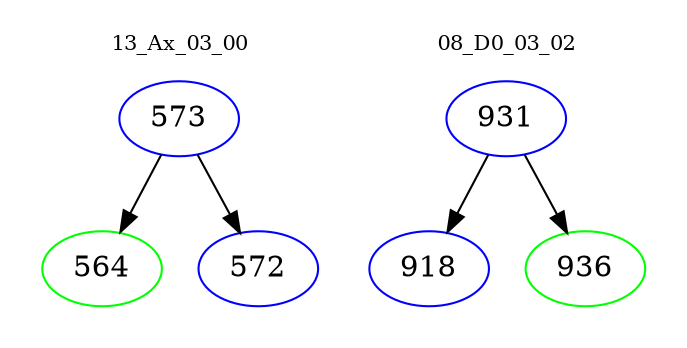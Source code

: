 digraph{
subgraph cluster_0 {
color = white
label = "13_Ax_03_00";
fontsize=10;
T0_573 [label="573", color="blue"]
T0_573 -> T0_564 [color="black"]
T0_564 [label="564", color="green"]
T0_573 -> T0_572 [color="black"]
T0_572 [label="572", color="blue"]
}
subgraph cluster_1 {
color = white
label = "08_D0_03_02";
fontsize=10;
T1_931 [label="931", color="blue"]
T1_931 -> T1_918 [color="black"]
T1_918 [label="918", color="blue"]
T1_931 -> T1_936 [color="black"]
T1_936 [label="936", color="green"]
}
}
